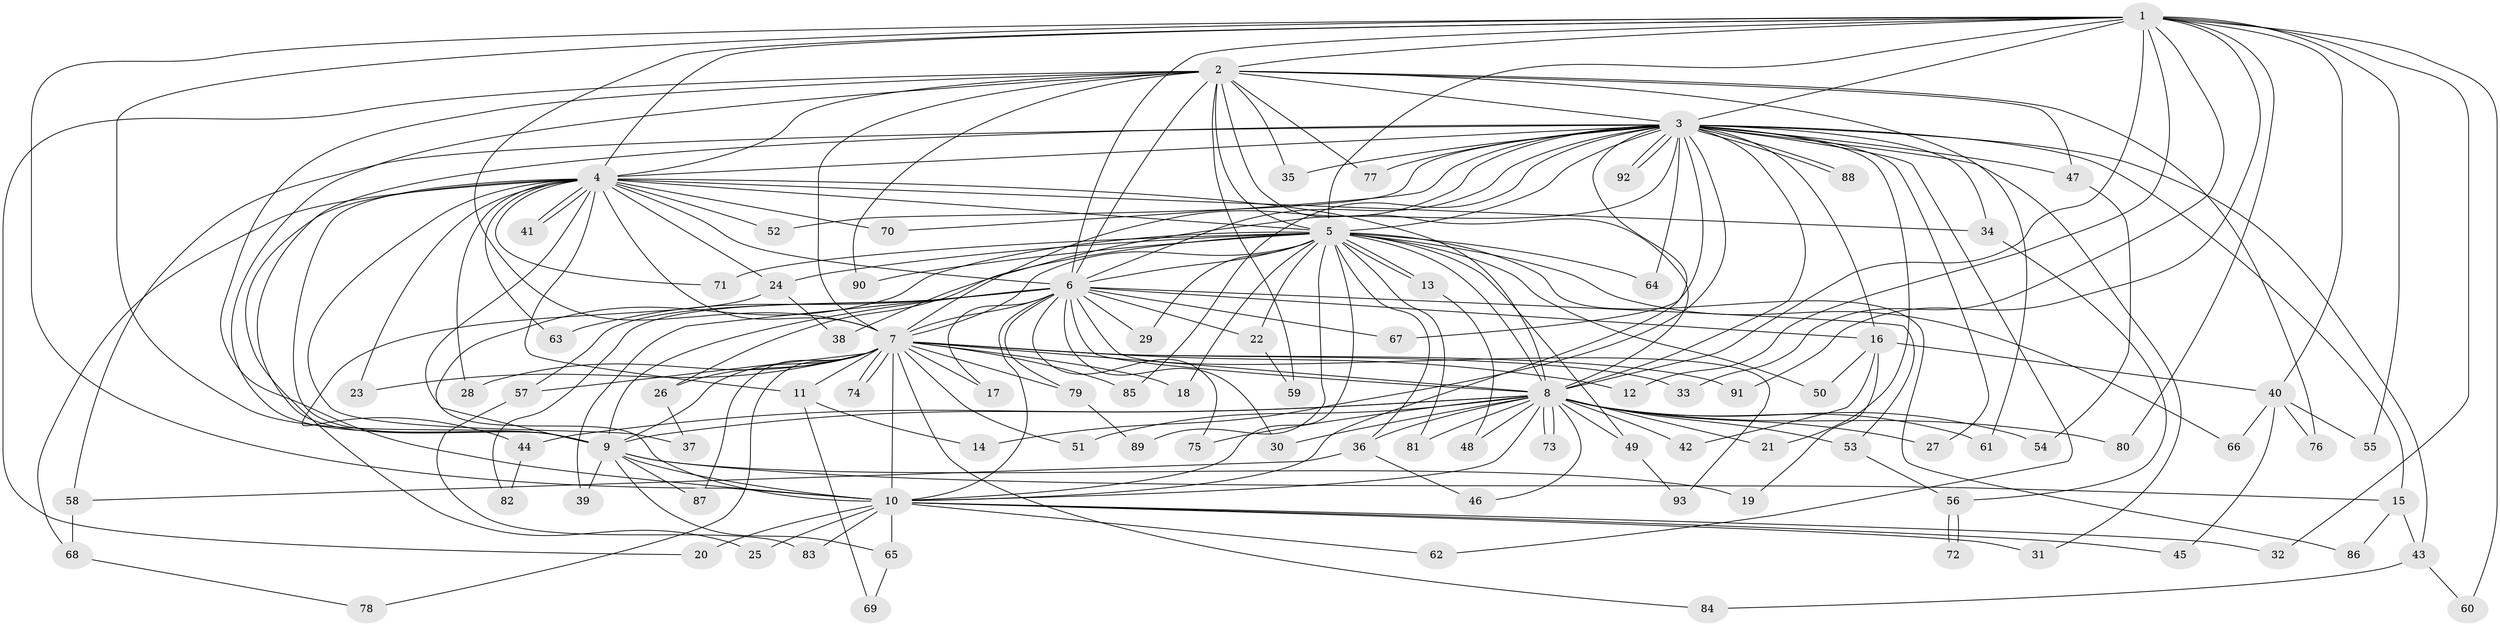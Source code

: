 // coarse degree distribution, {15: 0.0136986301369863, 16: 0.0273972602739726, 29: 0.0136986301369863, 21: 0.0136986301369863, 25: 0.0273972602739726, 23: 0.0136986301369863, 27: 0.0136986301369863, 14: 0.0136986301369863, 4: 0.0547945205479452, 2: 0.6164383561643836, 3: 0.136986301369863, 5: 0.0273972602739726, 6: 0.0136986301369863, 1: 0.0136986301369863}
// Generated by graph-tools (version 1.1) at 2025/23/03/03/25 07:23:40]
// undirected, 93 vertices, 211 edges
graph export_dot {
graph [start="1"]
  node [color=gray90,style=filled];
  1;
  2;
  3;
  4;
  5;
  6;
  7;
  8;
  9;
  10;
  11;
  12;
  13;
  14;
  15;
  16;
  17;
  18;
  19;
  20;
  21;
  22;
  23;
  24;
  25;
  26;
  27;
  28;
  29;
  30;
  31;
  32;
  33;
  34;
  35;
  36;
  37;
  38;
  39;
  40;
  41;
  42;
  43;
  44;
  45;
  46;
  47;
  48;
  49;
  50;
  51;
  52;
  53;
  54;
  55;
  56;
  57;
  58;
  59;
  60;
  61;
  62;
  63;
  64;
  65;
  66;
  67;
  68;
  69;
  70;
  71;
  72;
  73;
  74;
  75;
  76;
  77;
  78;
  79;
  80;
  81;
  82;
  83;
  84;
  85;
  86;
  87;
  88;
  89;
  90;
  91;
  92;
  93;
  1 -- 2;
  1 -- 3;
  1 -- 4;
  1 -- 5;
  1 -- 6;
  1 -- 7;
  1 -- 8;
  1 -- 9;
  1 -- 10;
  1 -- 12;
  1 -- 32;
  1 -- 33;
  1 -- 40;
  1 -- 55;
  1 -- 60;
  1 -- 80;
  1 -- 91;
  2 -- 3;
  2 -- 4;
  2 -- 5;
  2 -- 6;
  2 -- 7;
  2 -- 8;
  2 -- 9;
  2 -- 10;
  2 -- 20;
  2 -- 35;
  2 -- 47;
  2 -- 59;
  2 -- 61;
  2 -- 76;
  2 -- 77;
  2 -- 90;
  3 -- 4;
  3 -- 5;
  3 -- 6;
  3 -- 7;
  3 -- 8;
  3 -- 9;
  3 -- 10;
  3 -- 14;
  3 -- 15;
  3 -- 16;
  3 -- 21;
  3 -- 27;
  3 -- 31;
  3 -- 34;
  3 -- 35;
  3 -- 38;
  3 -- 43;
  3 -- 47;
  3 -- 52;
  3 -- 58;
  3 -- 62;
  3 -- 64;
  3 -- 67;
  3 -- 70;
  3 -- 77;
  3 -- 85;
  3 -- 88;
  3 -- 88;
  3 -- 92;
  3 -- 92;
  4 -- 5;
  4 -- 6;
  4 -- 7;
  4 -- 8;
  4 -- 9;
  4 -- 10;
  4 -- 11;
  4 -- 23;
  4 -- 24;
  4 -- 25;
  4 -- 28;
  4 -- 34;
  4 -- 37;
  4 -- 41;
  4 -- 41;
  4 -- 52;
  4 -- 63;
  4 -- 68;
  4 -- 70;
  4 -- 71;
  5 -- 6;
  5 -- 7;
  5 -- 8;
  5 -- 9;
  5 -- 10;
  5 -- 13;
  5 -- 13;
  5 -- 18;
  5 -- 22;
  5 -- 24;
  5 -- 26;
  5 -- 29;
  5 -- 36;
  5 -- 49;
  5 -- 50;
  5 -- 64;
  5 -- 66;
  5 -- 71;
  5 -- 81;
  5 -- 86;
  5 -- 89;
  5 -- 90;
  6 -- 7;
  6 -- 8;
  6 -- 9;
  6 -- 10;
  6 -- 16;
  6 -- 17;
  6 -- 22;
  6 -- 29;
  6 -- 30;
  6 -- 39;
  6 -- 53;
  6 -- 57;
  6 -- 63;
  6 -- 67;
  6 -- 75;
  6 -- 79;
  6 -- 82;
  6 -- 93;
  7 -- 8;
  7 -- 9;
  7 -- 10;
  7 -- 11;
  7 -- 12;
  7 -- 17;
  7 -- 18;
  7 -- 23;
  7 -- 26;
  7 -- 28;
  7 -- 33;
  7 -- 51;
  7 -- 57;
  7 -- 74;
  7 -- 74;
  7 -- 78;
  7 -- 79;
  7 -- 84;
  7 -- 85;
  7 -- 87;
  7 -- 91;
  8 -- 9;
  8 -- 10;
  8 -- 21;
  8 -- 27;
  8 -- 30;
  8 -- 36;
  8 -- 42;
  8 -- 44;
  8 -- 46;
  8 -- 48;
  8 -- 49;
  8 -- 51;
  8 -- 53;
  8 -- 54;
  8 -- 61;
  8 -- 73;
  8 -- 73;
  8 -- 75;
  8 -- 80;
  8 -- 81;
  9 -- 10;
  9 -- 15;
  9 -- 19;
  9 -- 39;
  9 -- 65;
  9 -- 87;
  10 -- 20;
  10 -- 25;
  10 -- 31;
  10 -- 32;
  10 -- 45;
  10 -- 62;
  10 -- 65;
  10 -- 83;
  11 -- 14;
  11 -- 69;
  13 -- 48;
  15 -- 43;
  15 -- 86;
  16 -- 19;
  16 -- 40;
  16 -- 42;
  16 -- 50;
  22 -- 59;
  24 -- 38;
  24 -- 44;
  26 -- 37;
  34 -- 56;
  36 -- 46;
  36 -- 58;
  40 -- 45;
  40 -- 55;
  40 -- 66;
  40 -- 76;
  43 -- 60;
  43 -- 84;
  44 -- 82;
  47 -- 54;
  49 -- 93;
  53 -- 56;
  56 -- 72;
  56 -- 72;
  57 -- 83;
  58 -- 68;
  65 -- 69;
  68 -- 78;
  79 -- 89;
}
